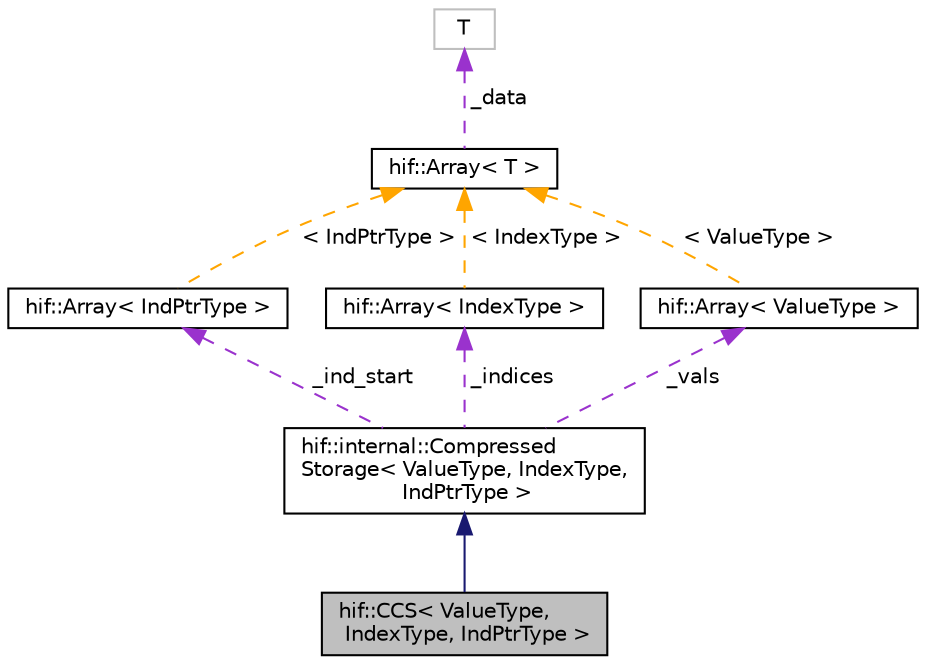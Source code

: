 digraph "hif::CCS&lt; ValueType, IndexType, IndPtrType &gt;"
{
  edge [fontname="Helvetica",fontsize="10",labelfontname="Helvetica",labelfontsize="10"];
  node [fontname="Helvetica",fontsize="10",shape=record];
  Node7 [label="hif::CCS\< ValueType,\l IndexType, IndPtrType \>",height=0.2,width=0.4,color="black", fillcolor="grey75", style="filled", fontcolor="black"];
  Node8 -> Node7 [dir="back",color="midnightblue",fontsize="10",style="solid",fontname="Helvetica"];
  Node8 [label="hif::internal::Compressed\lStorage\< ValueType, IndexType,\l IndPtrType \>",height=0.2,width=0.4,color="black", fillcolor="white", style="filled",URL="$classhif_1_1internal_1_1CompressedStorage.html",tooltip="Core of the compressed storage, including data and interfaces. "];
  Node9 -> Node8 [dir="back",color="darkorchid3",fontsize="10",style="dashed",label=" _ind_start" ,fontname="Helvetica"];
  Node9 [label="hif::Array\< IndPtrType \>",height=0.2,width=0.4,color="black", fillcolor="white", style="filled",URL="$classhif_1_1Array.html"];
  Node10 -> Node9 [dir="back",color="orange",fontsize="10",style="dashed",label=" \< IndPtrType \>" ,fontname="Helvetica"];
  Node10 [label="hif::Array\< T \>",height=0.2,width=0.4,color="black", fillcolor="white", style="filled",URL="$classhif_1_1Array.html",tooltip="Core data structure used in compressed storage. "];
  Node11 -> Node10 [dir="back",color="darkorchid3",fontsize="10",style="dashed",label=" _data" ,fontname="Helvetica"];
  Node11 [label="T",height=0.2,width=0.4,color="grey75", fillcolor="white", style="filled"];
  Node12 -> Node8 [dir="back",color="darkorchid3",fontsize="10",style="dashed",label=" _indices" ,fontname="Helvetica"];
  Node12 [label="hif::Array\< IndexType \>",height=0.2,width=0.4,color="black", fillcolor="white", style="filled",URL="$classhif_1_1Array.html"];
  Node10 -> Node12 [dir="back",color="orange",fontsize="10",style="dashed",label=" \< IndexType \>" ,fontname="Helvetica"];
  Node13 -> Node8 [dir="back",color="darkorchid3",fontsize="10",style="dashed",label=" _vals" ,fontname="Helvetica"];
  Node13 [label="hif::Array\< ValueType \>",height=0.2,width=0.4,color="black", fillcolor="white", style="filled",URL="$classhif_1_1Array.html"];
  Node10 -> Node13 [dir="back",color="orange",fontsize="10",style="dashed",label=" \< ValueType \>" ,fontname="Helvetica"];
}
